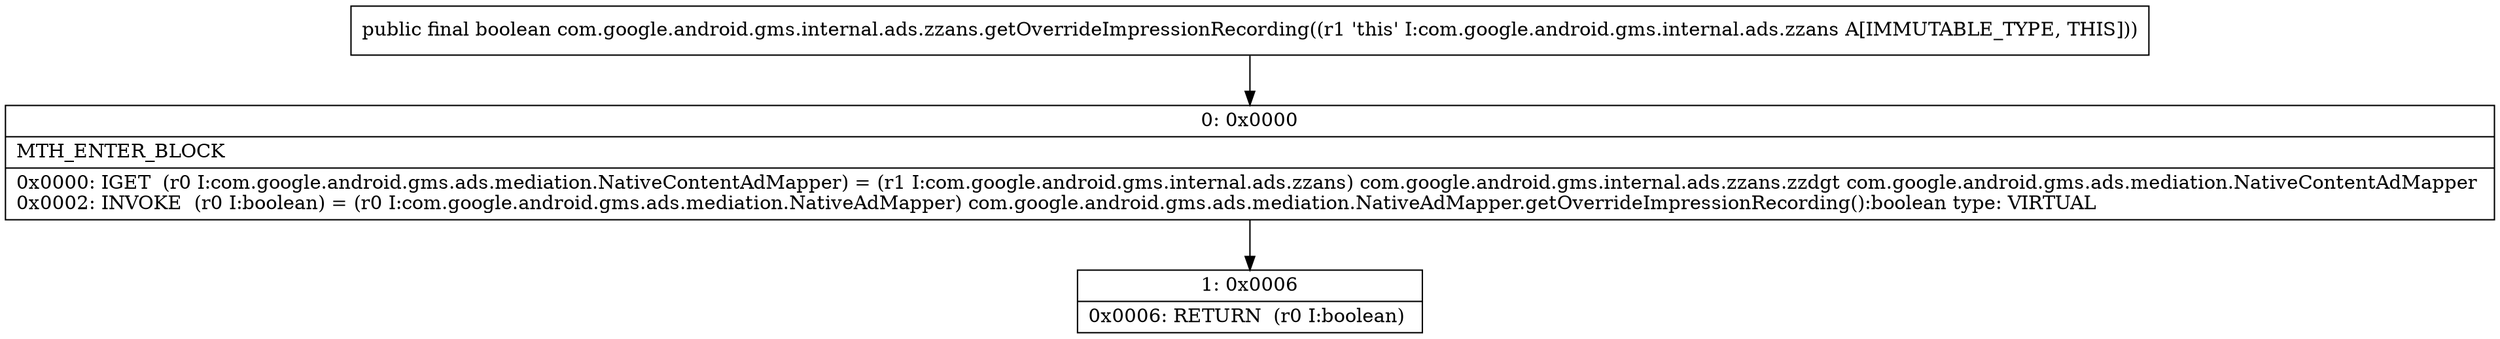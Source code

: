 digraph "CFG forcom.google.android.gms.internal.ads.zzans.getOverrideImpressionRecording()Z" {
Node_0 [shape=record,label="{0\:\ 0x0000|MTH_ENTER_BLOCK\l|0x0000: IGET  (r0 I:com.google.android.gms.ads.mediation.NativeContentAdMapper) = (r1 I:com.google.android.gms.internal.ads.zzans) com.google.android.gms.internal.ads.zzans.zzdgt com.google.android.gms.ads.mediation.NativeContentAdMapper \l0x0002: INVOKE  (r0 I:boolean) = (r0 I:com.google.android.gms.ads.mediation.NativeAdMapper) com.google.android.gms.ads.mediation.NativeAdMapper.getOverrideImpressionRecording():boolean type: VIRTUAL \l}"];
Node_1 [shape=record,label="{1\:\ 0x0006|0x0006: RETURN  (r0 I:boolean) \l}"];
MethodNode[shape=record,label="{public final boolean com.google.android.gms.internal.ads.zzans.getOverrideImpressionRecording((r1 'this' I:com.google.android.gms.internal.ads.zzans A[IMMUTABLE_TYPE, THIS])) }"];
MethodNode -> Node_0;
Node_0 -> Node_1;
}

